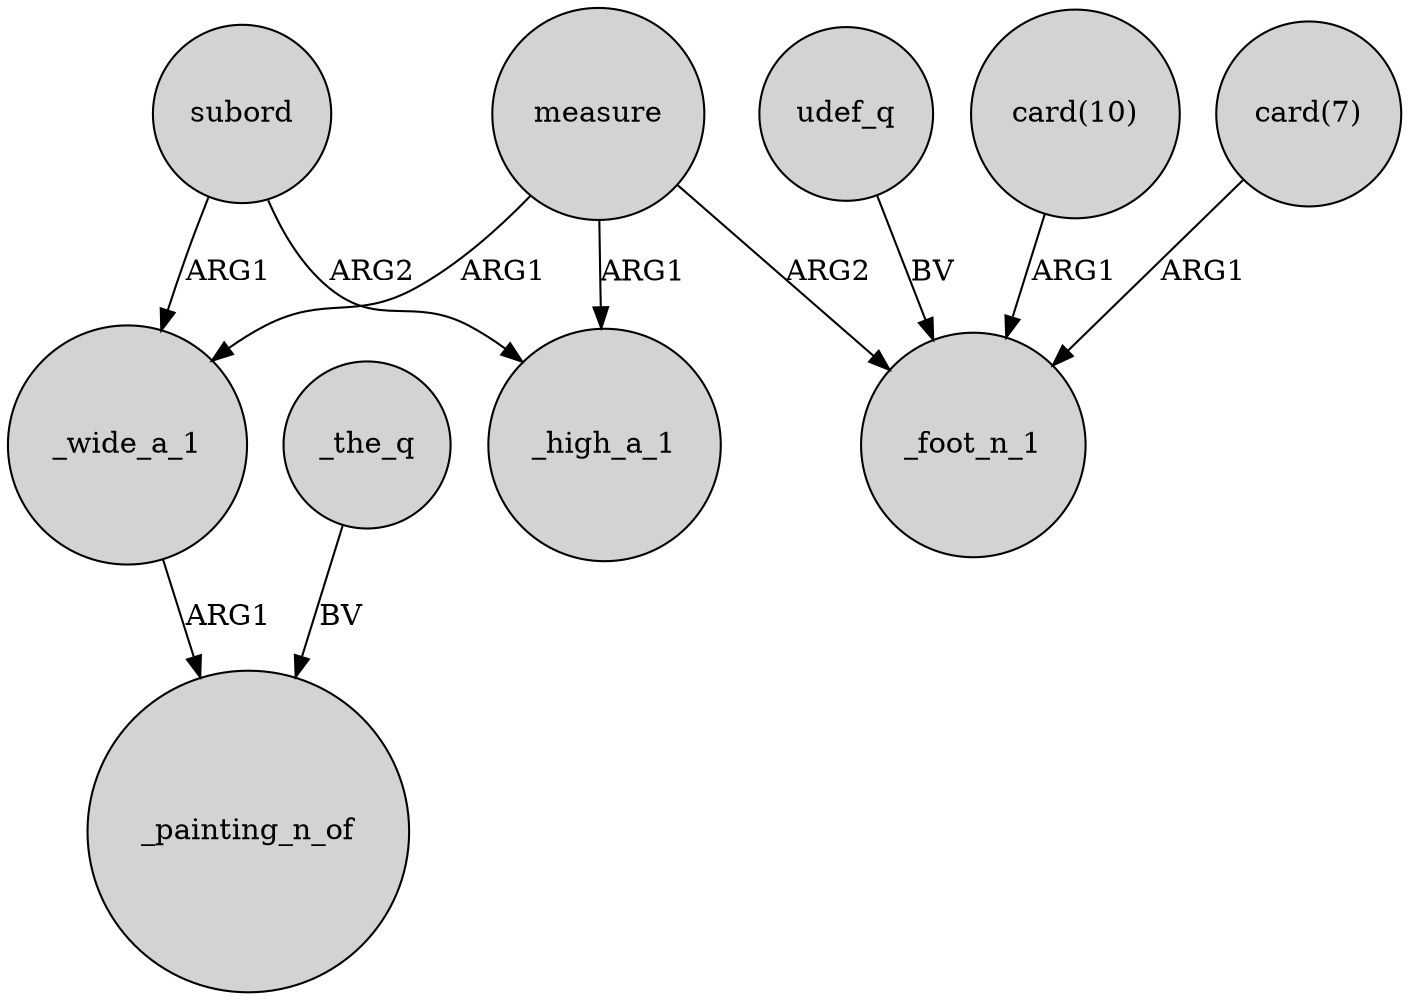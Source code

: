 digraph {
	node [shape=circle style=filled]
	subord -> _wide_a_1 [label=ARG1]
	subord -> _high_a_1 [label=ARG2]
	udef_q -> _foot_n_1 [label=BV]
	"card(10)" -> _foot_n_1 [label=ARG1]
	"card(7)" -> _foot_n_1 [label=ARG1]
	_wide_a_1 -> _painting_n_of [label=ARG1]
	measure -> _foot_n_1 [label=ARG2]
	measure -> _high_a_1 [label=ARG1]
	_the_q -> _painting_n_of [label=BV]
	measure -> _wide_a_1 [label=ARG1]
}
